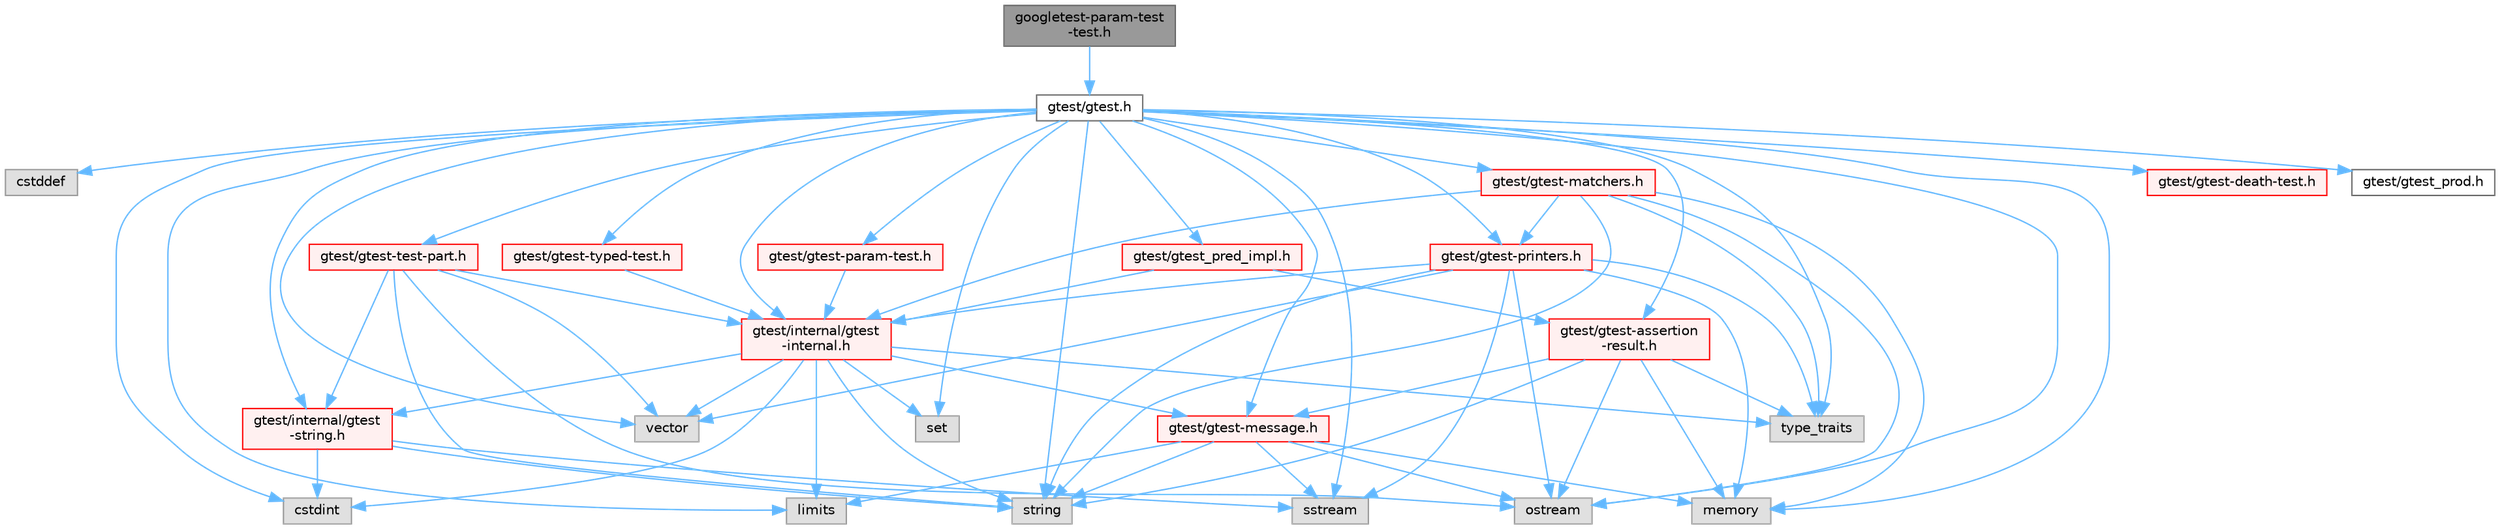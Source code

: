 digraph "googletest-param-test-test.h"
{
 // LATEX_PDF_SIZE
  bgcolor="transparent";
  edge [fontname=Helvetica,fontsize=10,labelfontname=Helvetica,labelfontsize=10];
  node [fontname=Helvetica,fontsize=10,shape=box,height=0.2,width=0.4];
  Node1 [id="Node000001",label="googletest-param-test\l-test.h",height=0.2,width=0.4,color="gray40", fillcolor="grey60", style="filled", fontcolor="black",tooltip=" "];
  Node1 -> Node2 [id="edge1_Node000001_Node000002",color="steelblue1",style="solid",tooltip=" "];
  Node2 [id="Node000002",label="gtest/gtest.h",height=0.2,width=0.4,color="grey40", fillcolor="white", style="filled",URL="$gtest_8h.html",tooltip=" "];
  Node2 -> Node3 [id="edge2_Node000002_Node000003",color="steelblue1",style="solid",tooltip=" "];
  Node3 [id="Node000003",label="cstddef",height=0.2,width=0.4,color="grey60", fillcolor="#E0E0E0", style="filled",tooltip=" "];
  Node2 -> Node4 [id="edge3_Node000002_Node000004",color="steelblue1",style="solid",tooltip=" "];
  Node4 [id="Node000004",label="cstdint",height=0.2,width=0.4,color="grey60", fillcolor="#E0E0E0", style="filled",tooltip=" "];
  Node2 -> Node5 [id="edge4_Node000002_Node000005",color="steelblue1",style="solid",tooltip=" "];
  Node5 [id="Node000005",label="limits",height=0.2,width=0.4,color="grey60", fillcolor="#E0E0E0", style="filled",tooltip=" "];
  Node2 -> Node6 [id="edge5_Node000002_Node000006",color="steelblue1",style="solid",tooltip=" "];
  Node6 [id="Node000006",label="memory",height=0.2,width=0.4,color="grey60", fillcolor="#E0E0E0", style="filled",tooltip=" "];
  Node2 -> Node7 [id="edge6_Node000002_Node000007",color="steelblue1",style="solid",tooltip=" "];
  Node7 [id="Node000007",label="ostream",height=0.2,width=0.4,color="grey60", fillcolor="#E0E0E0", style="filled",tooltip=" "];
  Node2 -> Node8 [id="edge7_Node000002_Node000008",color="steelblue1",style="solid",tooltip=" "];
  Node8 [id="Node000008",label="set",height=0.2,width=0.4,color="grey60", fillcolor="#E0E0E0", style="filled",tooltip=" "];
  Node2 -> Node9 [id="edge8_Node000002_Node000009",color="steelblue1",style="solid",tooltip=" "];
  Node9 [id="Node000009",label="sstream",height=0.2,width=0.4,color="grey60", fillcolor="#E0E0E0", style="filled",tooltip=" "];
  Node2 -> Node10 [id="edge9_Node000002_Node000010",color="steelblue1",style="solid",tooltip=" "];
  Node10 [id="Node000010",label="string",height=0.2,width=0.4,color="grey60", fillcolor="#E0E0E0", style="filled",tooltip=" "];
  Node2 -> Node11 [id="edge10_Node000002_Node000011",color="steelblue1",style="solid",tooltip=" "];
  Node11 [id="Node000011",label="type_traits",height=0.2,width=0.4,color="grey60", fillcolor="#E0E0E0", style="filled",tooltip=" "];
  Node2 -> Node12 [id="edge11_Node000002_Node000012",color="steelblue1",style="solid",tooltip=" "];
  Node12 [id="Node000012",label="vector",height=0.2,width=0.4,color="grey60", fillcolor="#E0E0E0", style="filled",tooltip=" "];
  Node2 -> Node13 [id="edge12_Node000002_Node000013",color="steelblue1",style="solid",tooltip=" "];
  Node13 [id="Node000013",label="gtest/gtest-assertion\l-result.h",height=0.2,width=0.4,color="red", fillcolor="#FFF0F0", style="filled",URL="$gtest-assertion-result_8h.html",tooltip=" "];
  Node13 -> Node6 [id="edge13_Node000013_Node000006",color="steelblue1",style="solid",tooltip=" "];
  Node13 -> Node7 [id="edge14_Node000013_Node000007",color="steelblue1",style="solid",tooltip=" "];
  Node13 -> Node10 [id="edge15_Node000013_Node000010",color="steelblue1",style="solid",tooltip=" "];
  Node13 -> Node11 [id="edge16_Node000013_Node000011",color="steelblue1",style="solid",tooltip=" "];
  Node13 -> Node14 [id="edge17_Node000013_Node000014",color="steelblue1",style="solid",tooltip=" "];
  Node14 [id="Node000014",label="gtest/gtest-message.h",height=0.2,width=0.4,color="red", fillcolor="#FFF0F0", style="filled",URL="$gtest-message_8h.html",tooltip=" "];
  Node14 -> Node5 [id="edge18_Node000014_Node000005",color="steelblue1",style="solid",tooltip=" "];
  Node14 -> Node6 [id="edge19_Node000014_Node000006",color="steelblue1",style="solid",tooltip=" "];
  Node14 -> Node7 [id="edge20_Node000014_Node000007",color="steelblue1",style="solid",tooltip=" "];
  Node14 -> Node9 [id="edge21_Node000014_Node000009",color="steelblue1",style="solid",tooltip=" "];
  Node14 -> Node10 [id="edge22_Node000014_Node000010",color="steelblue1",style="solid",tooltip=" "];
  Node2 -> Node34 [id="edge23_Node000002_Node000034",color="steelblue1",style="solid",tooltip=" "];
  Node34 [id="Node000034",label="gtest/gtest-death-test.h",height=0.2,width=0.4,color="red", fillcolor="#FFF0F0", style="filled",URL="$gtest-death-test_8h.html",tooltip=" "];
  Node2 -> Node36 [id="edge24_Node000002_Node000036",color="steelblue1",style="solid",tooltip=" "];
  Node36 [id="Node000036",label="gtest/gtest-matchers.h",height=0.2,width=0.4,color="red", fillcolor="#FFF0F0", style="filled",URL="$gtest-matchers_8h.html",tooltip=" "];
  Node36 -> Node6 [id="edge25_Node000036_Node000006",color="steelblue1",style="solid",tooltip=" "];
  Node36 -> Node7 [id="edge26_Node000036_Node000007",color="steelblue1",style="solid",tooltip=" "];
  Node36 -> Node10 [id="edge27_Node000036_Node000010",color="steelblue1",style="solid",tooltip=" "];
  Node36 -> Node11 [id="edge28_Node000036_Node000011",color="steelblue1",style="solid",tooltip=" "];
  Node36 -> Node39 [id="edge29_Node000036_Node000039",color="steelblue1",style="solid",tooltip=" "];
  Node39 [id="Node000039",label="gtest/gtest-printers.h",height=0.2,width=0.4,color="red", fillcolor="#FFF0F0", style="filled",URL="$gtest-printers_8h.html",tooltip=" "];
  Node39 -> Node6 [id="edge30_Node000039_Node000006",color="steelblue1",style="solid",tooltip=" "];
  Node39 -> Node7 [id="edge31_Node000039_Node000007",color="steelblue1",style="solid",tooltip=" "];
  Node39 -> Node9 [id="edge32_Node000039_Node000009",color="steelblue1",style="solid",tooltip=" "];
  Node39 -> Node10 [id="edge33_Node000039_Node000010",color="steelblue1",style="solid",tooltip=" "];
  Node39 -> Node11 [id="edge34_Node000039_Node000011",color="steelblue1",style="solid",tooltip=" "];
  Node39 -> Node12 [id="edge35_Node000039_Node000012",color="steelblue1",style="solid",tooltip=" "];
  Node39 -> Node41 [id="edge36_Node000039_Node000041",color="steelblue1",style="solid",tooltip=" "];
  Node41 [id="Node000041",label="gtest/internal/gtest\l-internal.h",height=0.2,width=0.4,color="red", fillcolor="#FFF0F0", style="filled",URL="$gtest-internal_8h.html",tooltip=" "];
  Node41 -> Node4 [id="edge37_Node000041_Node000004",color="steelblue1",style="solid",tooltip=" "];
  Node41 -> Node5 [id="edge38_Node000041_Node000005",color="steelblue1",style="solid",tooltip=" "];
  Node41 -> Node8 [id="edge39_Node000041_Node000008",color="steelblue1",style="solid",tooltip=" "];
  Node41 -> Node10 [id="edge40_Node000041_Node000010",color="steelblue1",style="solid",tooltip=" "];
  Node41 -> Node11 [id="edge41_Node000041_Node000011",color="steelblue1",style="solid",tooltip=" "];
  Node41 -> Node12 [id="edge42_Node000041_Node000012",color="steelblue1",style="solid",tooltip=" "];
  Node41 -> Node14 [id="edge43_Node000041_Node000014",color="steelblue1",style="solid",tooltip=" "];
  Node41 -> Node45 [id="edge44_Node000041_Node000045",color="steelblue1",style="solid",tooltip=" "];
  Node45 [id="Node000045",label="gtest/internal/gtest\l-string.h",height=0.2,width=0.4,color="red", fillcolor="#FFF0F0", style="filled",URL="$gtest-string_8h.html",tooltip=" "];
  Node45 -> Node4 [id="edge45_Node000045_Node000004",color="steelblue1",style="solid",tooltip=" "];
  Node45 -> Node9 [id="edge46_Node000045_Node000009",color="steelblue1",style="solid",tooltip=" "];
  Node45 -> Node10 [id="edge47_Node000045_Node000010",color="steelblue1",style="solid",tooltip=" "];
  Node36 -> Node41 [id="edge48_Node000036_Node000041",color="steelblue1",style="solid",tooltip=" "];
  Node2 -> Node14 [id="edge49_Node000002_Node000014",color="steelblue1",style="solid",tooltip=" "];
  Node2 -> Node48 [id="edge50_Node000002_Node000048",color="steelblue1",style="solid",tooltip=" "];
  Node48 [id="Node000048",label="gtest/gtest-param-test.h",height=0.2,width=0.4,color="red", fillcolor="#FFF0F0", style="filled",URL="$gtest-param-test_8h.html",tooltip=" "];
  Node48 -> Node41 [id="edge51_Node000048_Node000041",color="steelblue1",style="solid",tooltip=" "];
  Node2 -> Node39 [id="edge52_Node000002_Node000039",color="steelblue1",style="solid",tooltip=" "];
  Node2 -> Node53 [id="edge53_Node000002_Node000053",color="steelblue1",style="solid",tooltip=" "];
  Node53 [id="Node000053",label="gtest/gtest-test-part.h",height=0.2,width=0.4,color="red", fillcolor="#FFF0F0", style="filled",URL="$gtest-test-part_8h.html",tooltip=" "];
  Node53 -> Node7 [id="edge54_Node000053_Node000007",color="steelblue1",style="solid",tooltip=" "];
  Node53 -> Node10 [id="edge55_Node000053_Node000010",color="steelblue1",style="solid",tooltip=" "];
  Node53 -> Node12 [id="edge56_Node000053_Node000012",color="steelblue1",style="solid",tooltip=" "];
  Node53 -> Node41 [id="edge57_Node000053_Node000041",color="steelblue1",style="solid",tooltip=" "];
  Node53 -> Node45 [id="edge58_Node000053_Node000045",color="steelblue1",style="solid",tooltip=" "];
  Node2 -> Node55 [id="edge59_Node000002_Node000055",color="steelblue1",style="solid",tooltip=" "];
  Node55 [id="Node000055",label="gtest/gtest-typed-test.h",height=0.2,width=0.4,color="red", fillcolor="#FFF0F0", style="filled",URL="$gtest-typed-test_8h.html",tooltip=" "];
  Node55 -> Node41 [id="edge60_Node000055_Node000041",color="steelblue1",style="solid",tooltip=" "];
  Node2 -> Node56 [id="edge61_Node000002_Node000056",color="steelblue1",style="solid",tooltip=" "];
  Node56 [id="Node000056",label="gtest/gtest_pred_impl.h",height=0.2,width=0.4,color="red", fillcolor="#FFF0F0", style="filled",URL="$gtest__pred__impl_8h.html",tooltip=" "];
  Node56 -> Node13 [id="edge62_Node000056_Node000013",color="steelblue1",style="solid",tooltip=" "];
  Node56 -> Node41 [id="edge63_Node000056_Node000041",color="steelblue1",style="solid",tooltip=" "];
  Node2 -> Node57 [id="edge64_Node000002_Node000057",color="steelblue1",style="solid",tooltip=" "];
  Node57 [id="Node000057",label="gtest/gtest_prod.h",height=0.2,width=0.4,color="grey40", fillcolor="white", style="filled",URL="$gtest__prod_8h.html",tooltip=" "];
  Node2 -> Node41 [id="edge65_Node000002_Node000041",color="steelblue1",style="solid",tooltip=" "];
  Node2 -> Node45 [id="edge66_Node000002_Node000045",color="steelblue1",style="solid",tooltip=" "];
}
